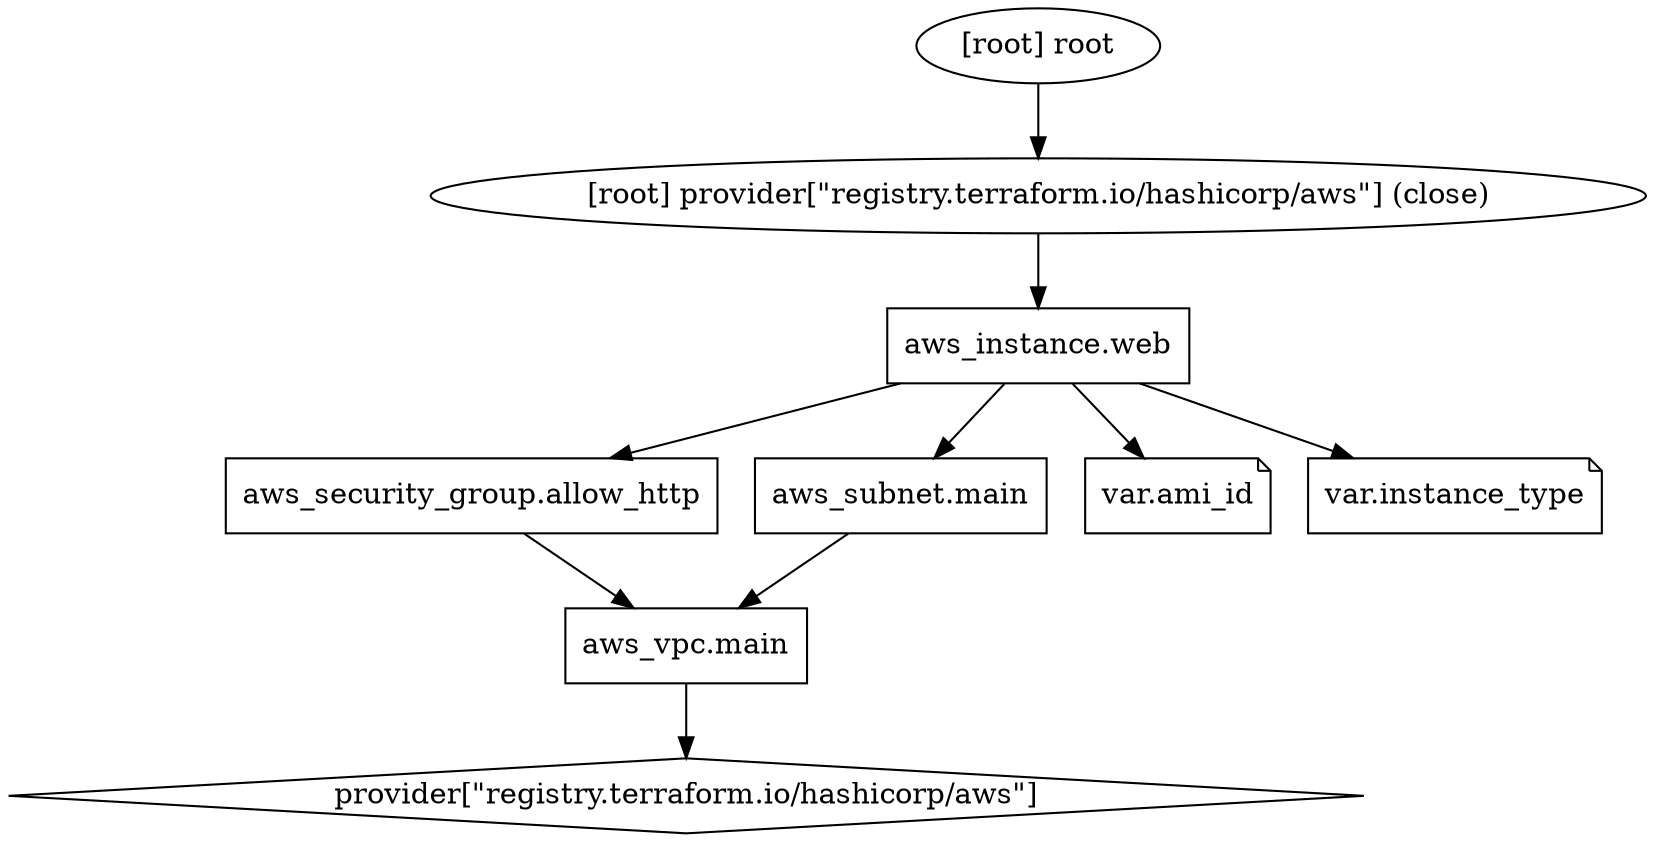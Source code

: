 digraph {
	compound = "true"
	newrank = "true"
	subgraph "root" {
		"[root] aws_instance.web (expand)" [label = "aws_instance.web", shape = "box"]
		"[root] aws_security_group.allow_http (expand)" [label = "aws_security_group.allow_http", shape = "box"]
		"[root] aws_subnet.main (expand)" [label = "aws_subnet.main", shape = "box"]
		"[root] aws_vpc.main (expand)" [label = "aws_vpc.main", shape = "box"]
		"[root] provider[\"registry.terraform.io/hashicorp/aws\"]" [label = "provider[\"registry.terraform.io/hashicorp/aws\"]", shape = "diamond"]
		"[root] var.ami_id" [label = "var.ami_id", shape = "note"]
		"[root] var.instance_type" [label = "var.instance_type", shape = "note"]
		"[root] aws_instance.web (expand)" -> "[root] aws_security_group.allow_http (expand)"
		"[root] aws_instance.web (expand)" -> "[root] aws_subnet.main (expand)"
		"[root] aws_instance.web (expand)" -> "[root] var.ami_id"
		"[root] aws_instance.web (expand)" -> "[root] var.instance_type"
		"[root] aws_security_group.allow_http (expand)" -> "[root] aws_vpc.main (expand)"
		"[root] aws_subnet.main (expand)" -> "[root] aws_vpc.main (expand)"
		"[root] aws_vpc.main (expand)" -> "[root] provider[\"registry.terraform.io/hashicorp/aws\"]"
		"[root] provider[\"registry.terraform.io/hashicorp/aws\"] (close)" -> "[root] aws_instance.web (expand)"
		"[root] root" -> "[root] provider[\"registry.terraform.io/hashicorp/aws\"] (close)"
	}
} 